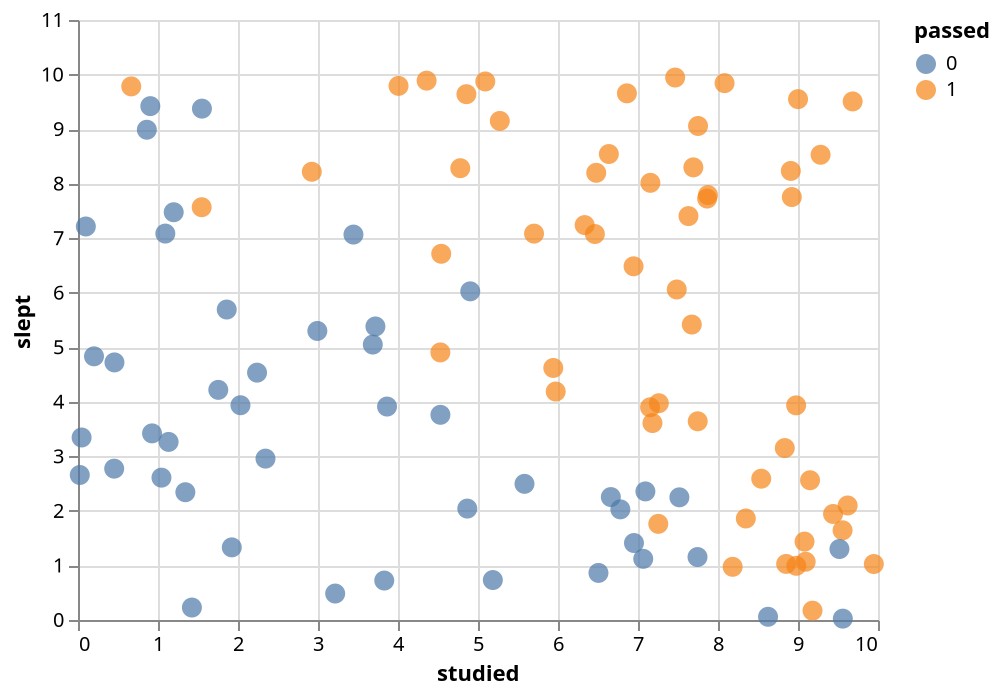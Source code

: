 {
  "config": {
    "view": {
      "continuousWidth": 400,
      "continuousHeight": 300
    }
  },
  "data": {
    "name": "data-5eed0fea83899010d33b09a2be62e0ca"
  },
  "mark": {
    "type": "point",
    "filled": true,
    "size": 100
  },
  "encoding": {
    "color": {
      "type": "nominal",
      "field": "passed"
    },
    "x": {
      "type": "quantitative",
      "field": "studied"
    },
    "y": {
      "type": "quantitative",
      "field": "slept",
      "scale": {
        "domain": [
          0,
          11
        ]
      }
    }
  },
  "$schema": "https://vega.github.io/schema/vega-lite/v5.json",
  "datasets": {
    "data-5eed0fea83899010d33b09a2be62e0ca": [
      {
        "studied": 4.855064242146909,
        "slept": 9.639961565844713,
        "passed": 1
      },
      {
        "studied": 8.625439759343863,
        "slept": 0.0589265301823616,
        "passed": 0
      },
      {
        "studied": 3.828191538341344,
        "slept": 0.7231992343440653,
        "passed": 0
      },
      {
        "studied": 7.150954836979508,
        "slept": 3.8994204159826036,
        "passed": 1
      },
      {
        "studied": 6.47790044080466,
        "slept": 8.198180547915399,
        "passed": 1
      },
      {
        "studied": 1.9222695007920263,
        "slept": 1.33142726495862,
        "passed": 0
      },
      {
        "studied": 8.978215889073907,
        "slept": 0.9934375109151004,
        "passed": 1
      },
      {
        "studied": 6.63560307584703,
        "slept": 8.54280267842114,
        "passed": 1
      },
      {
        "studied": 7.672358951531351,
        "slept": 5.416399794630705,
        "passed": 1
      },
      {
        "studied": 4.866015333682299,
        "slept": 2.0426712930202484,
        "passed": 0
      },
      {
        "studied": 6.861404967494309,
        "slept": 9.655309715308247,
        "passed": 1
      },
      {
        "studied": 8.540421323850753,
        "slept": 2.590374229475856,
        "passed": 1
      },
      {
        "studied": 3.7178806541487575,
        "slept": 5.381662114523351,
        "passed": 0
      },
      {
        "studied": 9.18129712343216,
        "slept": 0.1714746467769146,
        "passed": 1
      },
      {
        "studied": 9.560140022076666,
        "slept": 0.02494648564606905,
        "passed": 0
      },
      {
        "studied": 5.97136947326362,
        "slept": 4.188301870599389,
        "passed": 1
      },
      {
        "studied": 9.438202693127096,
        "slept": 1.943812440149486,
        "passed": 1
      },
      {
        "studied": 4.357551019638777,
        "slept": 9.887983314692974,
        "passed": 1
      },
      {
        "studied": 4.540331964381039,
        "slept": 6.713873357512057,
        "passed": 1
      },
      {
        "studied": 1.5491016302257776,
        "slept": 9.375132163986564,
        "passed": 0
      },
      {
        "studied": 8.081973711960018,
        "slept": 9.842206812463699,
        "passed": 1
      },
      {
        "studied": 9.620465002954006,
        "slept": 2.0993275381624694,
        "passed": 1
      },
      {
        "studied": 8.834770978428422,
        "slept": 3.1522041233256455,
        "passed": 1
      },
      {
        "studied": 1.753448536619544,
        "slept": 4.219242604449392,
        "passed": 0
      },
      {
        "studied": 1.0432128375396132,
        "slept": 2.6097651151940227,
        "passed": 0
      },
      {
        "studied": 1.1963831819593906,
        "slept": 7.4757448583841315,
        "passed": 0
      },
      {
        "studied": 8.910069880075753,
        "slept": 8.232927941717206,
        "passed": 1
      },
      {
        "studied": 4.529618741944432,
        "slept": 4.905511541292071,
        "passed": 1
      },
      {
        "studied": 1.8591124145314095,
        "slept": 5.691867559216917,
        "passed": 0
      },
      {
        "studied": 9.55717884004116,
        "slept": 1.6446719132363796,
        "passed": 1
      },
      {
        "studied": 7.154701226390897,
        "slept": 8.014790196903052,
        "passed": 1
      },
      {
        "studied": 2.343618525192141,
        "slept": 2.9587068501859903,
        "passed": 0
      },
      {
        "studied": 2.922684489749372,
        "slept": 8.217594916932285,
        "passed": 1
      },
      {
        "studied": 6.333096232265234,
        "slept": 7.240304984152317,
        "passed": 1
      },
      {
        "studied": 0.9256281750276684,
        "slept": 3.42126710806042,
        "passed": 0
      },
      {
        "studied": 7.874390566721559,
        "slept": 7.791093355044722,
        "passed": 1
      },
      {
        "studied": 8.347751046530902,
        "slept": 1.8608125066384675,
        "passed": 1
      },
      {
        "studied": 5.581061132252216,
        "slept": 2.4961292929947376,
        "passed": 0
      },
      {
        "studied": 5.09102909360081,
        "slept": 9.873134088702502,
        "passed": 1
      },
      {
        "studied": 4.530171370133758,
        "slept": 3.7617589998990297,
        "passed": 0
      },
      {
        "studied": 1.4237779891118407,
        "slept": 0.2285979269072413,
        "passed": 0
      },
      {
        "studied": 9.0959601290524,
        "slept": 1.0679170489311218,
        "passed": 1
      },
      {
        "studied": 4.006615919061005,
        "slept": 9.792127856053412,
        "passed": 1
      },
      {
        "studied": 8.976567434147,
        "slept": 3.9351597707718606,
        "passed": 1
      },
      {
        "studied": 0.09805287700146435,
        "slept": 7.214512540958823,
        "passed": 0
      },
      {
        "studied": 0.4523886740207672,
        "slept": 2.7746942453086376,
        "passed": 0
      },
      {
        "studied": 3.863046267069876,
        "slept": 3.9132022904232144,
        "passed": 0
      },
      {
        "studied": 7.863850174471736,
        "slept": 7.726383367553353,
        "passed": 1
      },
      {
        "studied": 8.922706409357488,
        "slept": 7.754216711036863,
        "passed": 1
      },
      {
        "studied": 7.464367877691984,
        "slept": 9.945176206529139,
        "passed": 1
      },
      {
        "studied": 1.3419292913749814,
        "slept": 2.3428780445829034,
        "passed": 0
      },
      {
        "studied": 5.940969595685601,
        "slept": 4.6206316258758315,
        "passed": 1
      },
      {
        "studied": 0.9040776593610644,
        "slept": 9.420928782783449,
        "passed": 0
      },
      {
        "studied": 7.750530056655407,
        "slept": 9.057171884924173,
        "passed": 1
      },
      {
        "studied": 9.517925293184817,
        "slept": 1.3011859031394124,
        "passed": 0
      },
      {
        "studied": 7.7437867131084195,
        "slept": 1.1544216889888048,
        "passed": 0
      },
      {
        "studied": 7.691923058591782,
        "slept": 8.298227819614112,
        "passed": 1
      },
      {
        "studied": 7.092273030430079,
        "slept": 2.3574569076299667,
        "passed": 0
      },
      {
        "studied": 6.944439080543816,
        "slept": 6.484703891910613,
        "passed": 1
      },
      {
        "studied": 0.045024724677205086,
        "slept": 3.346005929633975,
        "passed": 0
      },
      {
        "studied": 1.5459691314026711,
        "slept": 7.567700087092816,
        "passed": 1
      },
      {
        "studied": 5.272383168339728,
        "slept": 9.149615373462439,
        "passed": 1
      },
      {
        "studied": 0.8604070777073503,
        "slept": 8.988188137300313,
        "passed": 0
      },
      {
        "studied": 7.253438932821154,
        "slept": 1.762510621920228,
        "passed": 1
      },
      {
        "studied": 7.517308979295193,
        "slept": 2.2489292873069644,
        "passed": 0
      },
      {
        "studied": 9.081627186387776,
        "slept": 1.4373503997921944,
        "passed": 1
      },
      {
        "studied": 0.4556781845167279,
        "slept": 4.722297475673257,
        "passed": 0
      },
      {
        "studied": 6.949705416336656,
        "slept": 1.4112933631986382,
        "passed": 0
      },
      {
        "studied": 9.282142515294252,
        "slept": 8.529330543242395,
        "passed": 1
      },
      {
        "studied": 7.180812694132327,
        "slept": 3.610763419419527,
        "passed": 1
      },
      {
        "studied": 1.1324883857741952,
        "slept": 3.264911812730133,
        "passed": 0
      },
      {
        "studied": 7.7465284522622815,
        "slept": 3.6430192459374666,
        "passed": 1
      },
      {
        "studied": 7.06536044832319,
        "slept": 1.1213281331583858,
        "passed": 0
      },
      {
        "studied": 6.505817491561174,
        "slept": 0.8631022274494171,
        "passed": 0
      },
      {
        "studied": 5.700529110617936,
        "slept": 7.083544232882559,
        "passed": 1
      },
      {
        "studied": 6.660466687753797,
        "slept": 2.253955779597163,
        "passed": 0
      },
      {
        "studied": 1.0914720175787809,
        "slept": 7.084376974962652,
        "passed": 0
      },
      {
        "studied": 4.903087615966797,
        "slept": 6.0254777781665325,
        "passed": 0
      },
      {
        "studied": 3.4431093418970704,
        "slept": 7.066346858628094,
        "passed": 0
      },
      {
        "studied": 8.182978061959147,
        "slept": 0.9749865625053644,
        "passed": 1
      },
      {
        "studied": 9.00037647690624,
        "slept": 9.549327860586343,
        "passed": 1
      },
      {
        "studied": 9.683104138821363,
        "slept": 9.507049731910227,
        "passed": 1
      },
      {
        "studied": 2.991911475546658,
        "slept": 5.299210459925233,
        "passed": 0
      },
      {
        "studied": 2.238183477893472,
        "slept": 4.534843703731895,
        "passed": 0
      },
      {
        "studied": 0.6654783291742206,
        "slept": 9.782636440359058,
        "passed": 1
      },
      {
        "studied": 6.77931871265173,
        "slept": 2.0281807519495487,
        "passed": 0
      },
      {
        "studied": 9.947840929962695,
        "slept": 1.0264578135684133,
        "passed": 1
      },
      {
        "studied": 3.2148492243140936,
        "slept": 0.4850589949637651,
        "passed": 0
      },
      {
        "studied": 8.85164631064981,
        "slept": 1.0279159573838117,
        "passed": 1
      },
      {
        "studied": 0.20005786791443825,
        "slept": 4.834059551358222,
        "passed": 0
      },
      {
        "studied": 5.185469505377114,
        "slept": 0.7326308125630021,
        "passed": 0
      },
      {
        "studied": 7.260088147595523,
        "slept": 3.974133832380176,
        "passed": 1
      },
      {
        "studied": 9.150516125373542,
        "slept": 2.5623337319120765,
        "passed": 1
      },
      {
        "studied": 6.46089605987072,
        "slept": 7.0762926898896685,
        "passed": 1
      },
      {
        "studied": 4.778572493232787,
        "slept": 8.28287132550031,
        "passed": 1
      },
      {
        "studied": 0.022279573604464527,
        "slept": 2.658427888527513,
        "passed": 0
      },
      {
        "studied": 7.630636929534375,
        "slept": 7.405351395718753,
        "passed": 1
      },
      {
        "studied": 3.684997465461493,
        "slept": 5.049965120851994,
        "passed": 0
      },
      {
        "studied": 7.484259535558522,
        "slept": 6.0593958059325805,
        "passed": 1
      },
      {
        "studied": 2.0307079795747995,
        "slept": 3.9372665341943502,
        "passed": 0
      }
    ]
  }
}